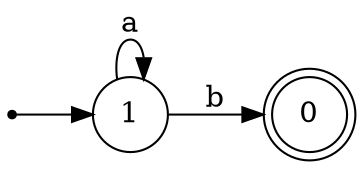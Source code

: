 digraph {
	rankdir = LR;
	size = "30,20";
	node [shape = point]; "dummy0"
	node [shape = circle]; "1"
	"dummy0" -> "1";
	node [shape = doublecircle]; "0";
	"1" -> "0" [label = "b"];
	"1" -> "1" [label = "a"];
}